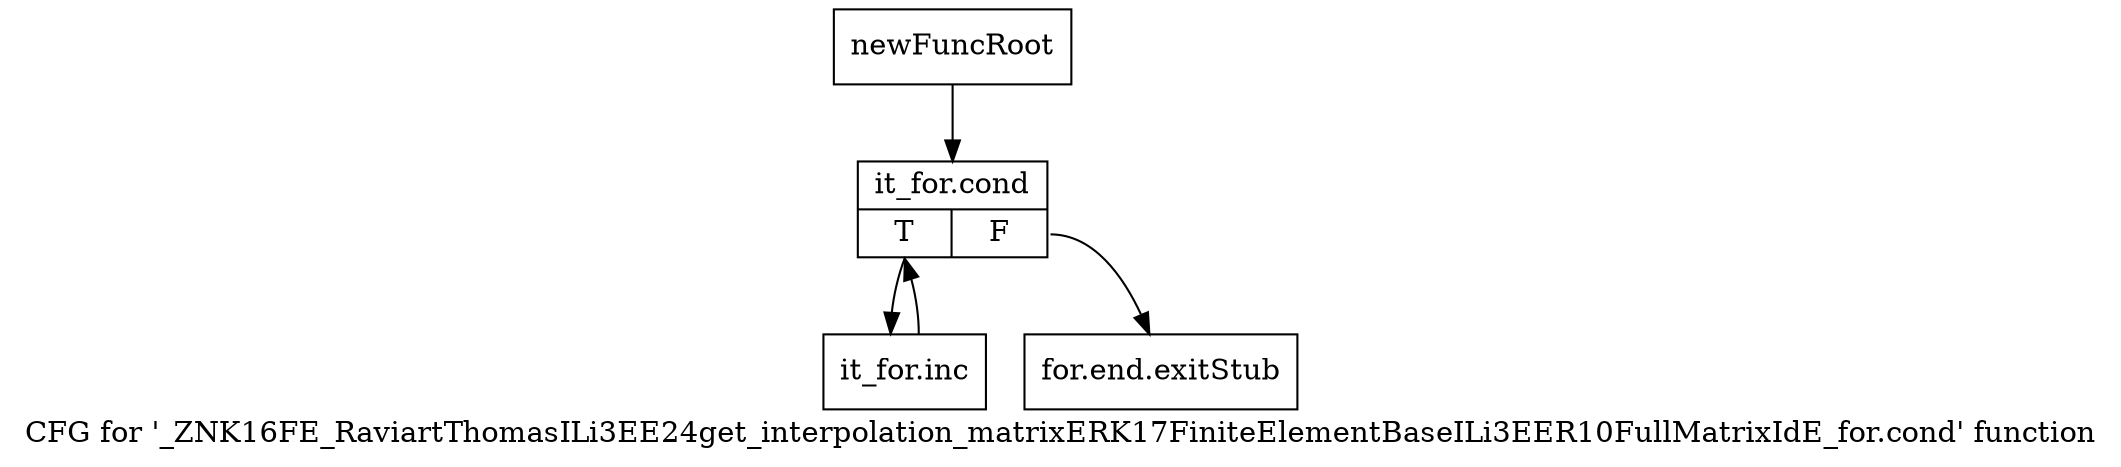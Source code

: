 digraph "CFG for '_ZNK16FE_RaviartThomasILi3EE24get_interpolation_matrixERK17FiniteElementBaseILi3EER10FullMatrixIdE_for.cond' function" {
	label="CFG for '_ZNK16FE_RaviartThomasILi3EE24get_interpolation_matrixERK17FiniteElementBaseILi3EER10FullMatrixIdE_for.cond' function";

	Node0x9142ff0 [shape=record,label="{newFuncRoot}"];
	Node0x9142ff0 -> Node0x9143090;
	Node0x9143040 [shape=record,label="{for.end.exitStub}"];
	Node0x9143090 [shape=record,label="{it_for.cond|{<s0>T|<s1>F}}"];
	Node0x9143090:s0 -> Node0x91430e0;
	Node0x9143090:s1 -> Node0x9143040;
	Node0x91430e0 [shape=record,label="{it_for.inc}"];
	Node0x91430e0 -> Node0x9143090;
}
